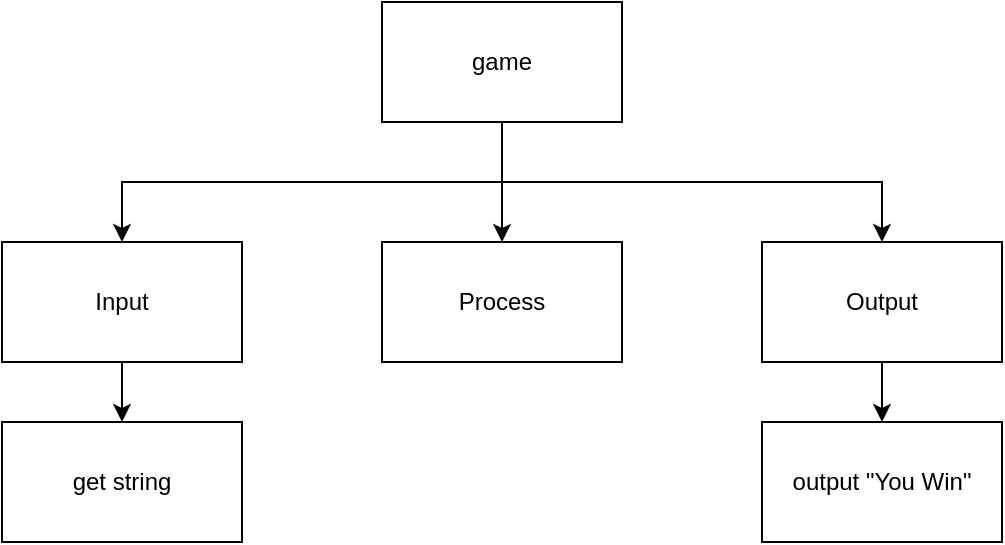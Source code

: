 <mxfile>
    <diagram id="nbOajjHooVlk8bHHPsdI" name="Page-1">
        <mxGraphModel dx="1074" dy="755" grid="1" gridSize="10" guides="1" tooltips="1" connect="1" arrows="1" fold="1" page="1" pageScale="1" pageWidth="827" pageHeight="1169" math="0" shadow="0">
            <root>
                <mxCell id="0"/>
                <mxCell id="1" parent="0"/>
                <mxCell id="3" style="edgeStyle=none;html=1;exitX=0.5;exitY=1;exitDx=0;exitDy=0;" edge="1" parent="1" source="6" target="11">
                    <mxGeometry relative="1" as="geometry">
                        <Array as="points">
                            <mxPoint x="300" y="160"/>
                        </Array>
                    </mxGeometry>
                </mxCell>
                <mxCell id="4" style="edgeStyle=none;html=1;entryX=0.5;entryY=0;entryDx=0;entryDy=0;rounded=0;" edge="1" parent="1" target="15">
                    <mxGeometry relative="1" as="geometry">
                        <mxPoint x="300" y="160" as="sourcePoint"/>
                        <Array as="points">
                            <mxPoint x="490" y="160"/>
                        </Array>
                    </mxGeometry>
                </mxCell>
                <mxCell id="5" style="edgeStyle=none;rounded=0;html=1;entryX=0.5;entryY=0;entryDx=0;entryDy=0;" edge="1" parent="1" target="8">
                    <mxGeometry relative="1" as="geometry">
                        <mxPoint x="300" y="160" as="sourcePoint"/>
                        <Array as="points">
                            <mxPoint x="110" y="160"/>
                        </Array>
                    </mxGeometry>
                </mxCell>
                <mxCell id="6" value="game" style="rounded=0;whiteSpace=wrap;html=1;" vertex="1" parent="1">
                    <mxGeometry x="240" y="70" width="120" height="60" as="geometry"/>
                </mxCell>
                <mxCell id="7" style="edgeStyle=none;rounded=0;html=1;exitX=0.5;exitY=1;exitDx=0;exitDy=0;entryX=0.5;entryY=0;entryDx=0;entryDy=0;" edge="1" parent="1" source="8" target="20">
                    <mxGeometry relative="1" as="geometry"/>
                </mxCell>
                <mxCell id="8" value="Input" style="rounded=0;whiteSpace=wrap;html=1;" vertex="1" parent="1">
                    <mxGeometry x="50" y="190" width="120" height="60" as="geometry"/>
                </mxCell>
                <mxCell id="11" value="Process" style="rounded=0;whiteSpace=wrap;html=1;" vertex="1" parent="1">
                    <mxGeometry x="240" y="190" width="120" height="60" as="geometry"/>
                </mxCell>
                <mxCell id="12" style="edgeStyle=none;rounded=0;html=1;exitX=0.5;exitY=1;exitDx=0;exitDy=0;entryX=0.5;entryY=0;entryDx=0;entryDy=0;" edge="1" parent="1" source="15" target="16">
                    <mxGeometry relative="1" as="geometry"/>
                </mxCell>
                <mxCell id="15" value="Output" style="rounded=0;whiteSpace=wrap;html=1;" vertex="1" parent="1">
                    <mxGeometry x="430" y="190" width="120" height="60" as="geometry"/>
                </mxCell>
                <mxCell id="16" value="output &quot;You Win&quot;" style="rounded=0;whiteSpace=wrap;html=1;" vertex="1" parent="1">
                    <mxGeometry x="430" y="280" width="120" height="60" as="geometry"/>
                </mxCell>
                <mxCell id="20" value="get string" style="rounded=0;whiteSpace=wrap;html=1;" vertex="1" parent="1">
                    <mxGeometry x="50" y="280" width="120" height="60" as="geometry"/>
                </mxCell>
            </root>
        </mxGraphModel>
    </diagram>
</mxfile>